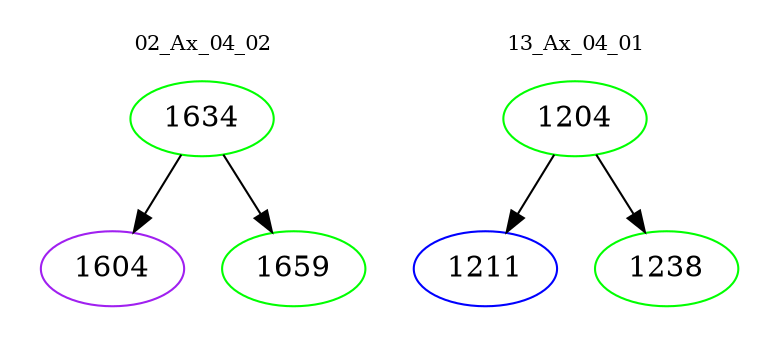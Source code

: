 digraph{
subgraph cluster_0 {
color = white
label = "02_Ax_04_02";
fontsize=10;
T0_1634 [label="1634", color="green"]
T0_1634 -> T0_1604 [color="black"]
T0_1604 [label="1604", color="purple"]
T0_1634 -> T0_1659 [color="black"]
T0_1659 [label="1659", color="green"]
}
subgraph cluster_1 {
color = white
label = "13_Ax_04_01";
fontsize=10;
T1_1204 [label="1204", color="green"]
T1_1204 -> T1_1211 [color="black"]
T1_1211 [label="1211", color="blue"]
T1_1204 -> T1_1238 [color="black"]
T1_1238 [label="1238", color="green"]
}
}
